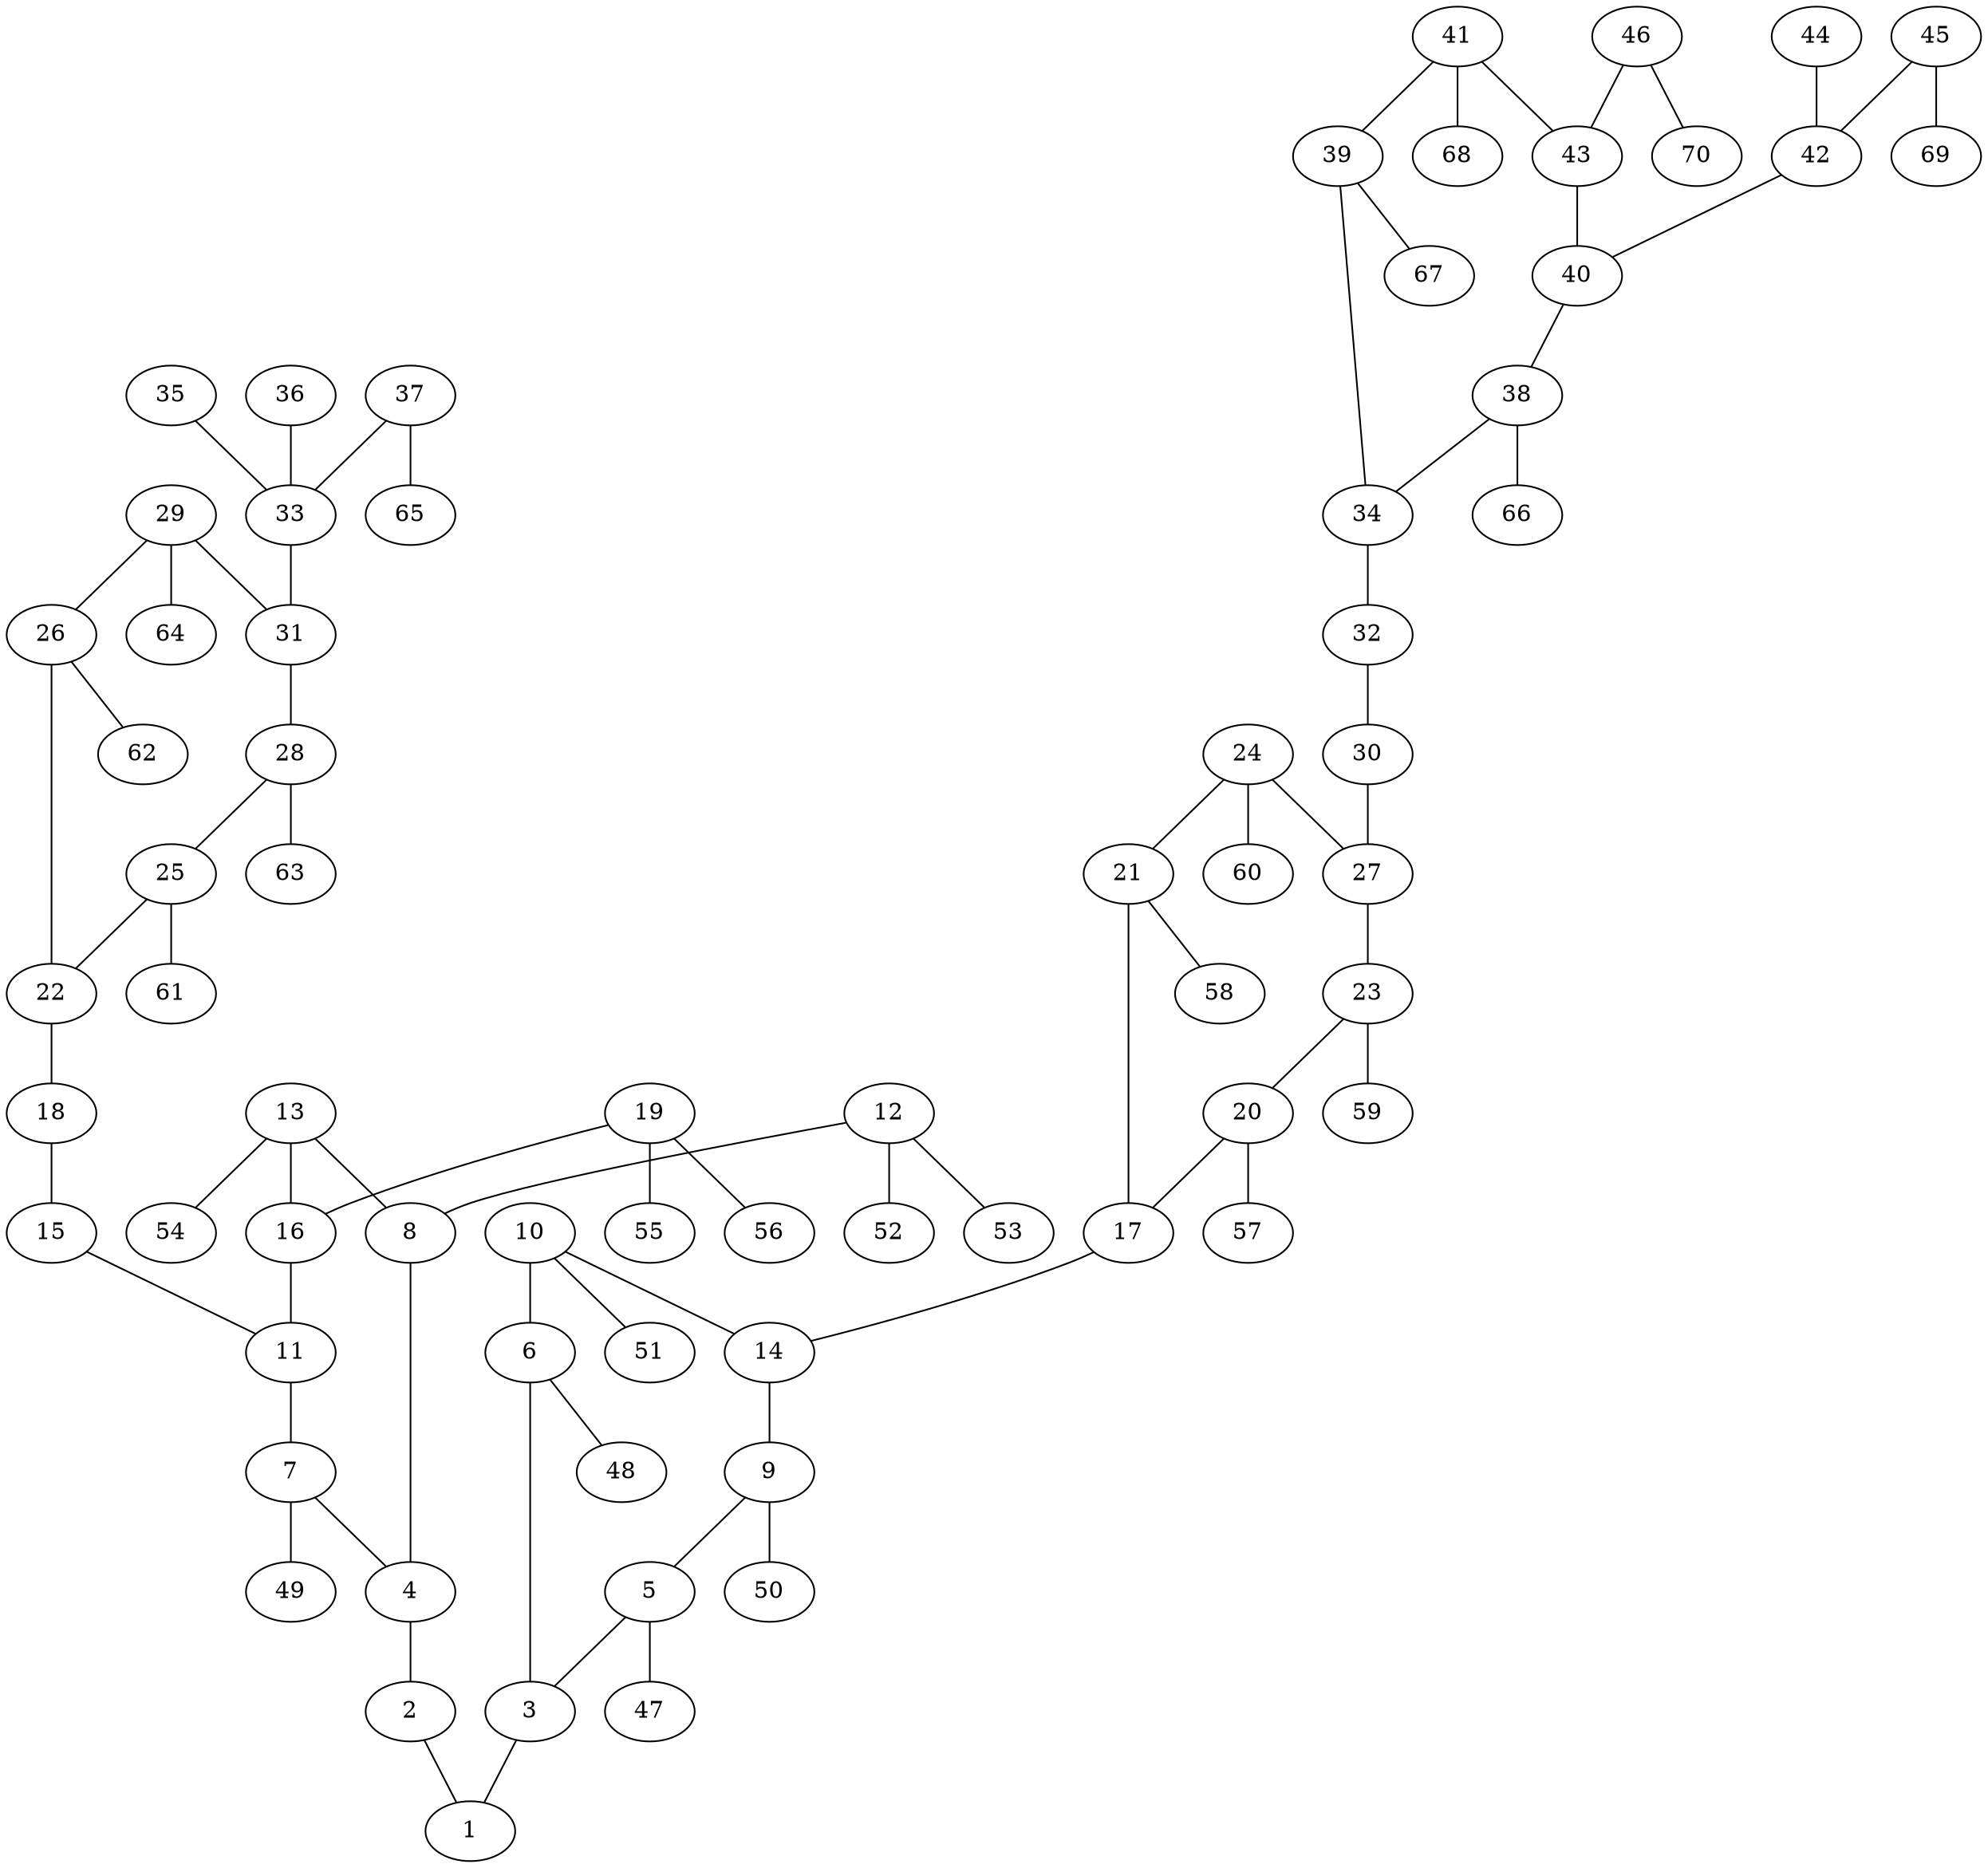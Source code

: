 graph molecule_3450 {
	1	 [chem=N];
	2	 [chem=N];
	2 -- 1	 [valence=2];
	3	 [chem=C];
	3 -- 1	 [valence=1];
	4	 [chem=C];
	4 -- 2	 [valence=1];
	5	 [chem=C];
	5 -- 3	 [valence=2];
	47	 [chem=H];
	5 -- 47	 [valence=1];
	6	 [chem=C];
	6 -- 3	 [valence=1];
	48	 [chem=H];
	6 -- 48	 [valence=1];
	7	 [chem=C];
	7 -- 4	 [valence=2];
	49	 [chem=H];
	7 -- 49	 [valence=1];
	8	 [chem=C];
	8 -- 4	 [valence=1];
	9	 [chem=C];
	9 -- 5	 [valence=1];
	50	 [chem=H];
	9 -- 50	 [valence=1];
	10	 [chem=C];
	10 -- 6	 [valence=2];
	14	 [chem=C];
	10 -- 14	 [valence=1];
	51	 [chem=H];
	10 -- 51	 [valence=1];
	11	 [chem=C];
	11 -- 7	 [valence=1];
	12	 [chem=N];
	12 -- 8	 [valence=1];
	52	 [chem=H];
	12 -- 52	 [valence=1];
	53	 [chem=H];
	12 -- 53	 [valence=1];
	13	 [chem=C];
	13 -- 8	 [valence=2];
	16	 [chem=C];
	13 -- 16	 [valence=1];
	54	 [chem=H];
	13 -- 54	 [valence=1];
	14 -- 9	 [valence=2];
	15	 [chem=N];
	15 -- 11	 [valence=1];
	16 -- 11	 [valence=2];
	17	 [chem=C];
	17 -- 14	 [valence=1];
	18	 [chem=N];
	18 -- 15	 [valence=2];
	19	 [chem=N];
	19 -- 16	 [valence=1];
	55	 [chem=H];
	19 -- 55	 [valence=1];
	56	 [chem=H];
	19 -- 56	 [valence=1];
	20	 [chem=C];
	20 -- 17	 [valence=2];
	57	 [chem=H];
	20 -- 57	 [valence=1];
	21	 [chem=C];
	21 -- 17	 [valence=1];
	58	 [chem=H];
	21 -- 58	 [valence=1];
	22	 [chem=C];
	22 -- 18	 [valence=1];
	23	 [chem=C];
	23 -- 20	 [valence=1];
	59	 [chem=H];
	23 -- 59	 [valence=1];
	24	 [chem=C];
	24 -- 21	 [valence=2];
	27	 [chem=C];
	24 -- 27	 [valence=1];
	60	 [chem=H];
	24 -- 60	 [valence=1];
	25	 [chem=C];
	25 -- 22	 [valence=2];
	61	 [chem=H];
	25 -- 61	 [valence=1];
	26	 [chem=C];
	26 -- 22	 [valence=1];
	62	 [chem=H];
	26 -- 62	 [valence=1];
	27 -- 23	 [valence=2];
	28	 [chem=C];
	28 -- 25	 [valence=1];
	63	 [chem=H];
	28 -- 63	 [valence=1];
	29	 [chem=C];
	29 -- 26	 [valence=2];
	31	 [chem=C];
	29 -- 31	 [valence=1];
	64	 [chem=H];
	29 -- 64	 [valence=1];
	30	 [chem=N];
	30 -- 27	 [valence=1];
	31 -- 28	 [valence=2];
	32	 [chem=N];
	32 -- 30	 [valence=2];
	33	 [chem=S];
	33 -- 31	 [valence=1];
	34	 [chem=C];
	34 -- 32	 [valence=1];
	35	 [chem=O];
	35 -- 33	 [valence=2];
	36	 [chem=O];
	36 -- 33	 [valence=2];
	37	 [chem=O];
	37 -- 33	 [valence=1];
	65	 [chem=H];
	37 -- 65	 [valence=1];
	38	 [chem=C];
	38 -- 34	 [valence=2];
	66	 [chem=H];
	38 -- 66	 [valence=1];
	39	 [chem=C];
	39 -- 34	 [valence=1];
	67	 [chem=H];
	39 -- 67	 [valence=1];
	40	 [chem=C];
	40 -- 38	 [valence=1];
	41	 [chem=C];
	41 -- 39	 [valence=2];
	43	 [chem=C];
	41 -- 43	 [valence=1];
	68	 [chem=H];
	41 -- 68	 [valence=1];
	42	 [chem=C];
	42 -- 40	 [valence=1];
	43 -- 40	 [valence=2];
	44	 [chem=O];
	44 -- 42	 [valence=2];
	45	 [chem=O];
	45 -- 42	 [valence=1];
	69	 [chem=H];
	45 -- 69	 [valence=1];
	46	 [chem=O];
	46 -- 43	 [valence=1];
	70	 [chem=H];
	46 -- 70	 [valence=1];
}
